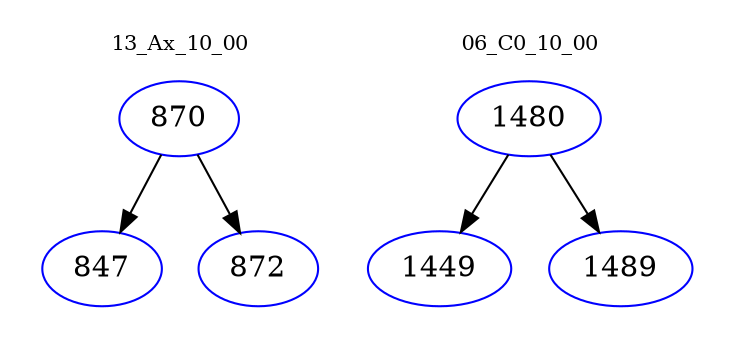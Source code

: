 digraph{
subgraph cluster_0 {
color = white
label = "13_Ax_10_00";
fontsize=10;
T0_870 [label="870", color="blue"]
T0_870 -> T0_847 [color="black"]
T0_847 [label="847", color="blue"]
T0_870 -> T0_872 [color="black"]
T0_872 [label="872", color="blue"]
}
subgraph cluster_1 {
color = white
label = "06_C0_10_00";
fontsize=10;
T1_1480 [label="1480", color="blue"]
T1_1480 -> T1_1449 [color="black"]
T1_1449 [label="1449", color="blue"]
T1_1480 -> T1_1489 [color="black"]
T1_1489 [label="1489", color="blue"]
}
}
